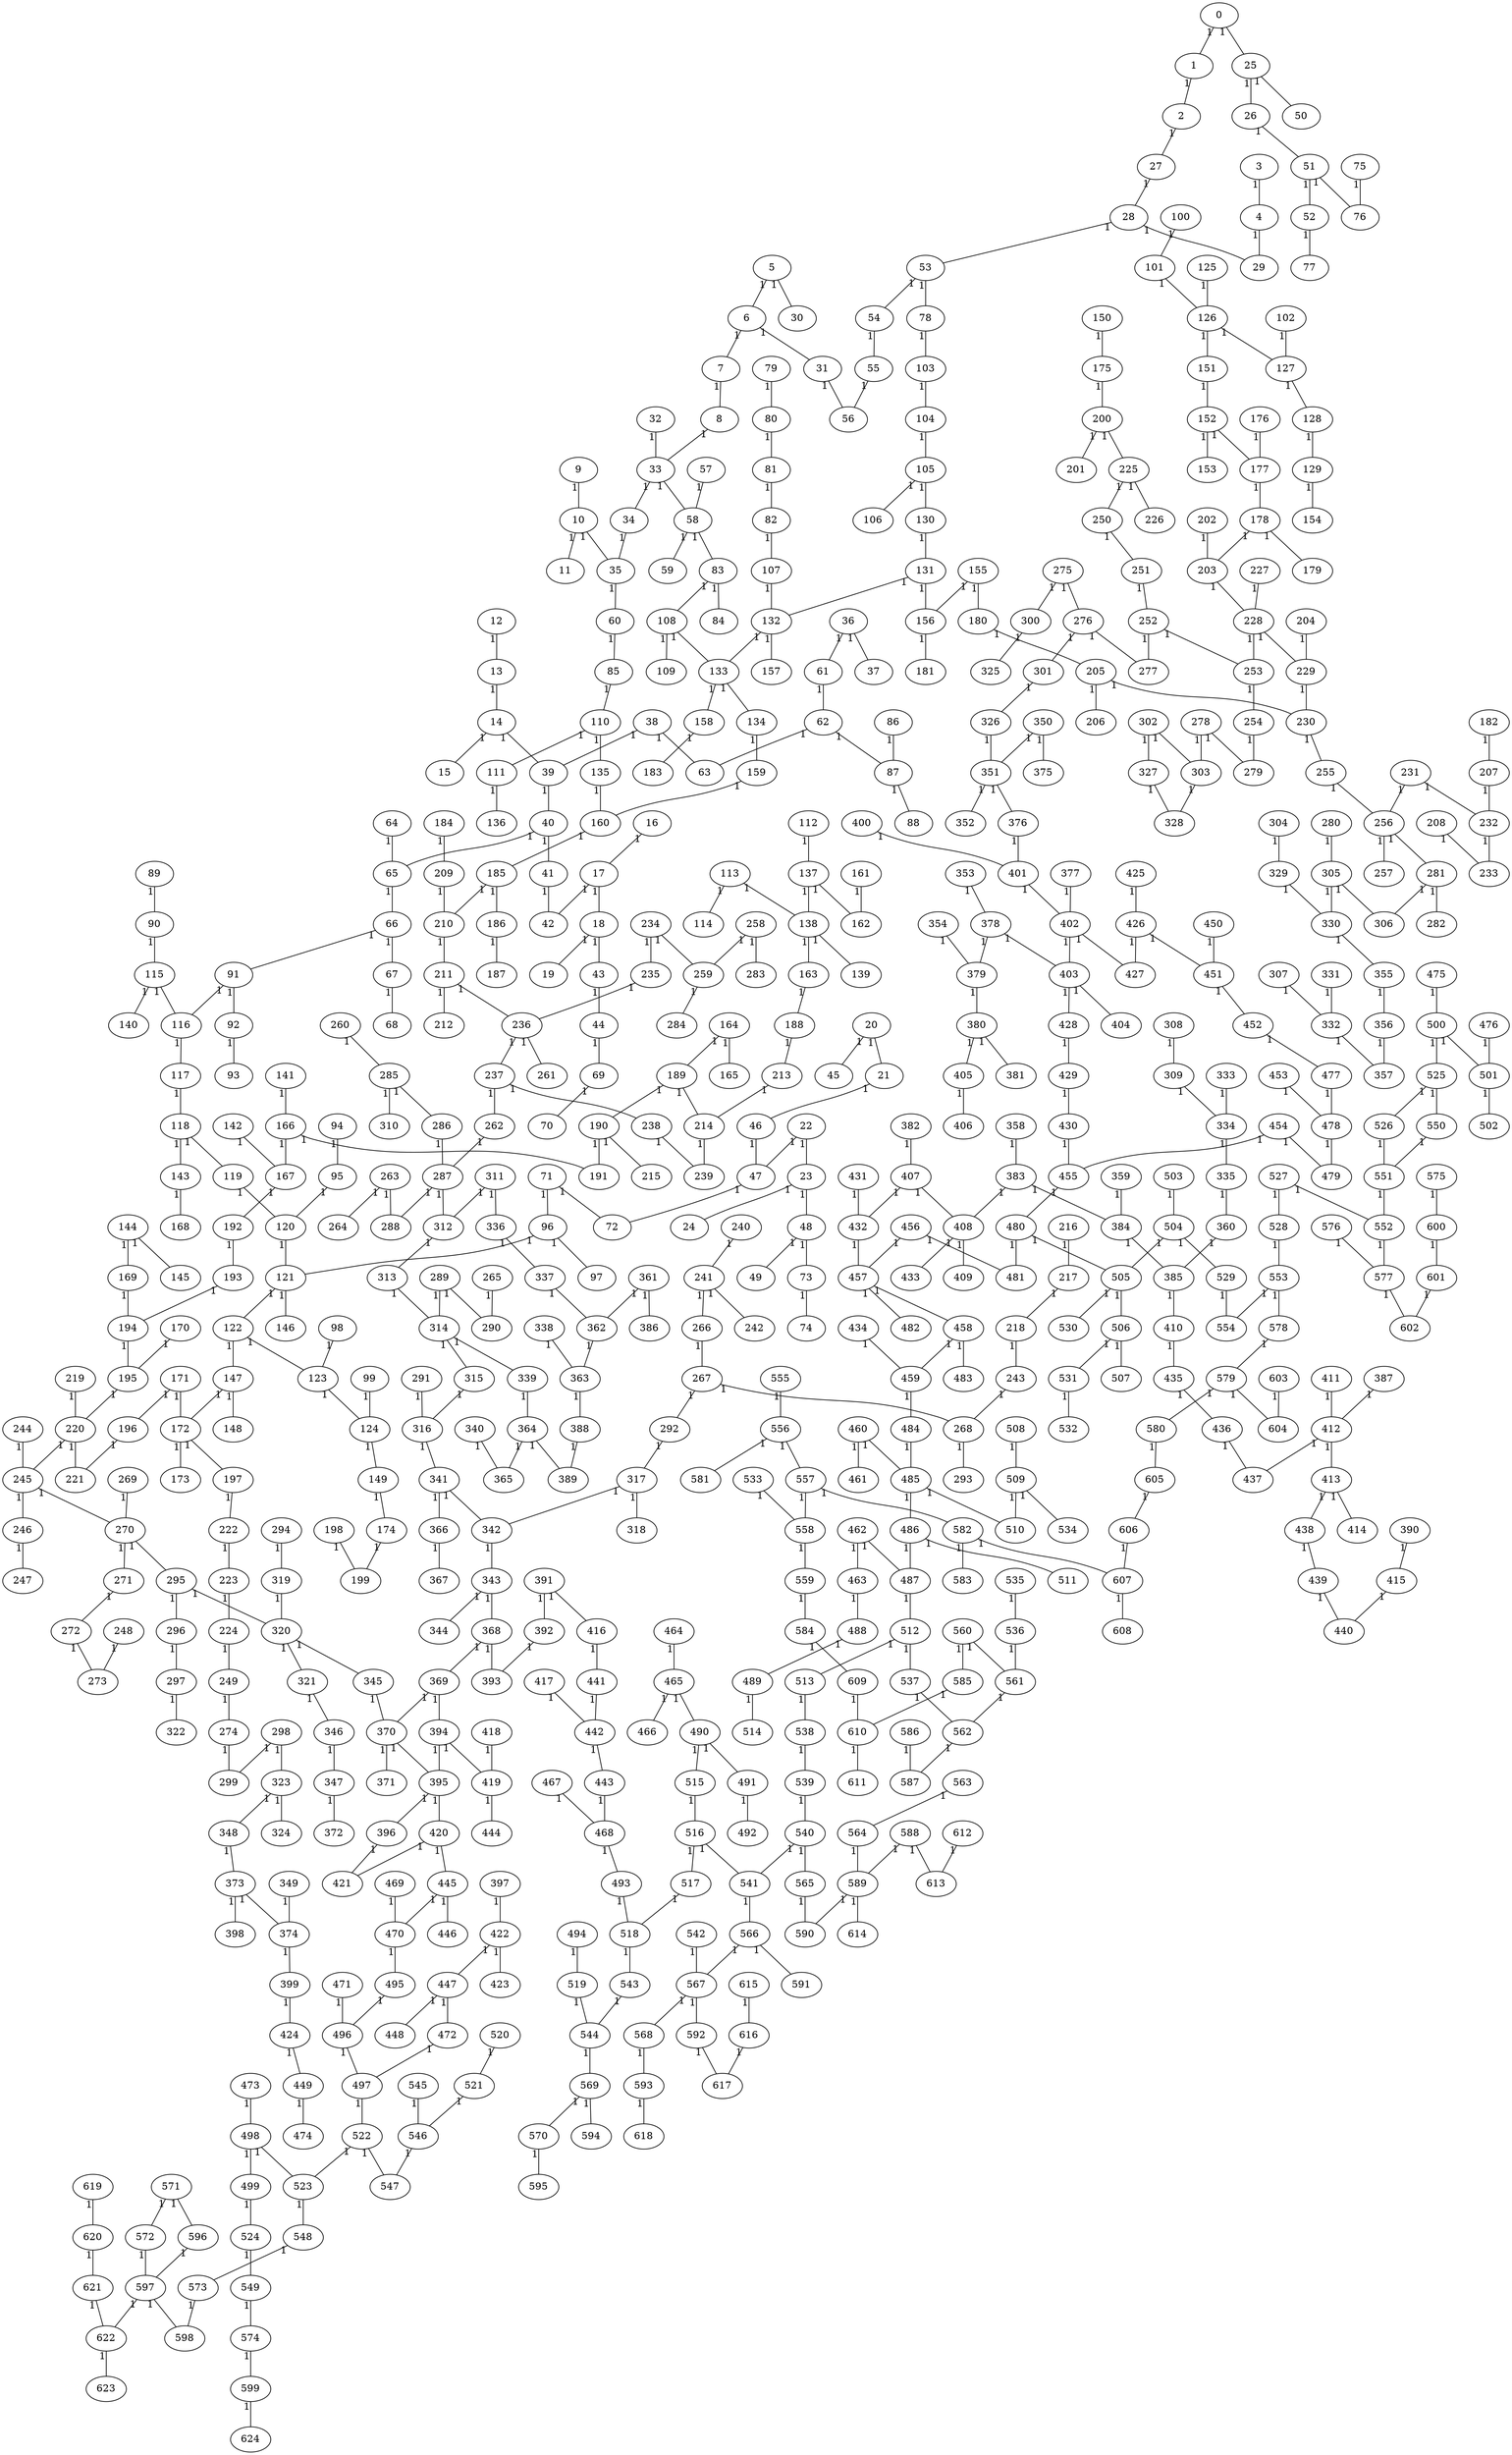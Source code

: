 graph { 
	0--1 [taillabel = "1"]
	494--519 [taillabel = "1"]
	490--491 [taillabel = "1"]
	521--546 [taillabel = "1"]
	476--501 [taillabel = "1"]
	166--191 [taillabel = "1"]
	506--531 [taillabel = "1"]
	509--534 [taillabel = "1"]
	52--77 [taillabel = "1"]
	454--479 [taillabel = "1"]
	228--229 [taillabel = "1"]
	129--154 [taillabel = "1"]
	295--296 [taillabel = "1"]
	44--69 [taillabel = "1"]
	484--485 [taillabel = "1"]
	515--516 [taillabel = "1"]
	486--487 [taillabel = "1"]
	40--41 [taillabel = "1"]
	171--196 [taillabel = "1"]
	150--175 [taillabel = "1"]
	368--369 [taillabel = "1"]
	263--288 [taillabel = "1"]
	43--44 [taillabel = "1"]
	524--549 [taillabel = "1"]
	231--256 [taillabel = "1"]
	361--362 [taillabel = "1"]
	619--620 [taillabel = "1"]
	6--31 [taillabel = "1"]
	593--618 [taillabel = "1"]
	452--477 [taillabel = "1"]
	416--441 [taillabel = "1"]
	274--299 [taillabel = "1"]
	111--136 [taillabel = "1"]
	374--399 [taillabel = "1"]
	453--478 [taillabel = "1"]
	486--511 [taillabel = "1"]
	378--403 [taillabel = "1"]
	101--126 [taillabel = "1"]
	211--212 [taillabel = "1"]
	441--442 [taillabel = "1"]
	616--617 [taillabel = "1"]
	545--546 [taillabel = "1"]
	345--370 [taillabel = "1"]
	340--365 [taillabel = "1"]
	243--268 [taillabel = "1"]
	208--233 [taillabel = "1"]
	214--239 [taillabel = "1"]
	539--540 [taillabel = "1"]
	465--490 [taillabel = "1"]
	314--315 [taillabel = "1"]
	209--210 [taillabel = "1"]
	467--468 [taillabel = "1"]
	582--583 [taillabel = "1"]
	251--252 [taillabel = "1"]
	46--47 [taillabel = "1"]
	149--174 [taillabel = "1"]
	28--53 [taillabel = "1"]
	228--253 [taillabel = "1"]
	270--271 [taillabel = "1"]
	462--487 [taillabel = "1"]
	230--255 [taillabel = "1"]
	105--130 [taillabel = "1"]
	25--50 [taillabel = "1"]
	83--84 [taillabel = "1"]
	373--374 [taillabel = "1"]
	562--587 [taillabel = "1"]
	17--42 [taillabel = "1"]
	39--40 [taillabel = "1"]
	75--76 [taillabel = "1"]
	504--529 [taillabel = "1"]
	229--230 [taillabel = "1"]
	119--120 [taillabel = "1"]
	164--189 [taillabel = "1"]
	527--552 [taillabel = "1"]
	202--203 [taillabel = "1"]
	493--518 [taillabel = "1"]
	586--587 [taillabel = "1"]
	400--401 [taillabel = "1"]
	122--147 [taillabel = "1"]
	80--81 [taillabel = "1"]
	451--452 [taillabel = "1"]
	18--43 [taillabel = "1"]
	91--92 [taillabel = "1"]
	127--128 [taillabel = "1"]
	370--371 [taillabel = "1"]
	402--427 [taillabel = "1"]
	411--412 [taillabel = "1"]
	128--129 [taillabel = "1"]
	236--237 [taillabel = "1"]
	460--461 [taillabel = "1"]
	130--131 [taillabel = "1"]
	253--254 [taillabel = "1"]
	23--48 [taillabel = "1"]
	319--320 [taillabel = "1"]
	281--282 [taillabel = "1"]
	41--42 [taillabel = "1"]
	403--404 [taillabel = "1"]
	235--236 [taillabel = "1"]
	108--133 [taillabel = "1"]
	585--610 [taillabel = "1"]
	615--616 [taillabel = "1"]
	71--96 [taillabel = "1"]
	341--342 [taillabel = "1"]
	341--366 [taillabel = "1"]
	125--126 [taillabel = "1"]
	338--363 [taillabel = "1"]
	459--484 [taillabel = "1"]
	285--310 [taillabel = "1"]
	478--479 [taillabel = "1"]
	137--162 [taillabel = "1"]
	326--351 [taillabel = "1"]
	96--97 [taillabel = "1"]
	558--559 [taillabel = "1"]
	61--62 [taillabel = "1"]
	250--251 [taillabel = "1"]
	528--553 [taillabel = "1"]
	379--380 [taillabel = "1"]
	489--514 [taillabel = "1"]
	131--156 [taillabel = "1"]
	603--604 [taillabel = "1"]
	356--357 [taillabel = "1"]
	280--305 [taillabel = "1"]
	188--213 [taillabel = "1"]
	495--496 [taillabel = "1"]
	36--37 [taillabel = "1"]
	361--386 [taillabel = "1"]
	286--287 [taillabel = "1"]
	33--34 [taillabel = "1"]
	64--65 [taillabel = "1"]
	412--437 [taillabel = "1"]
	513--538 [taillabel = "1"]
	5--6 [taillabel = "1"]
	65--66 [taillabel = "1"]
	470--495 [taillabel = "1"]
	516--517 [taillabel = "1"]
	473--498 [taillabel = "1"]
	296--297 [taillabel = "1"]
	237--262 [taillabel = "1"]
	51--52 [taillabel = "1"]
	589--590 [taillabel = "1"]
	238--239 [taillabel = "1"]
	231--232 [taillabel = "1"]
	99--124 [taillabel = "1"]
	47--72 [taillabel = "1"]
	378--379 [taillabel = "1"]
	121--146 [taillabel = "1"]
	410--435 [taillabel = "1"]
	380--405 [taillabel = "1"]
	275--276 [taillabel = "1"]
	10--11 [taillabel = "1"]
	397--422 [taillabel = "1"]
	413--438 [taillabel = "1"]
	538--539 [taillabel = "1"]
	190--215 [taillabel = "1"]
	431--432 [taillabel = "1"]
	463--488 [taillabel = "1"]
	408--433 [taillabel = "1"]
	384--385 [taillabel = "1"]
	579--604 [taillabel = "1"]
	487--512 [taillabel = "1"]
	225--250 [taillabel = "1"]
	82--107 [taillabel = "1"]
	291--316 [taillabel = "1"]
	287--288 [taillabel = "1"]
	259--284 [taillabel = "1"]
	336--337 [taillabel = "1"]
	425--426 [taillabel = "1"]
	358--383 [taillabel = "1"]
	137--138 [taillabel = "1"]
	160--185 [taillabel = "1"]
	533--558 [taillabel = "1"]
	567--568 [taillabel = "1"]
	387--412 [taillabel = "1"]
	237--238 [taillabel = "1"]
	185--210 [taillabel = "1"]
	177--178 [taillabel = "1"]
	314--339 [taillabel = "1"]
	83--108 [taillabel = "1"]
	460--485 [taillabel = "1"]
	376--401 [taillabel = "1"]
	456--457 [taillabel = "1"]
	522--523 [taillabel = "1"]
	240--241 [taillabel = "1"]
	131--132 [taillabel = "1"]
	549--574 [taillabel = "1"]
	69--70 [taillabel = "1"]
	234--235 [taillabel = "1"]
	529--554 [taillabel = "1"]
	27--28 [taillabel = "1"]
	96--121 [taillabel = "1"]
	289--290 [taillabel = "1"]
	203--228 [taillabel = "1"]
	308--309 [taillabel = "1"]
	569--594 [taillabel = "1"]
	91--116 [taillabel = "1"]
	98--123 [taillabel = "1"]
	159--160 [taillabel = "1"]
	506--507 [taillabel = "1"]
	113--114 [taillabel = "1"]
	424--449 [taillabel = "1"]
	289--314 [taillabel = "1"]
	343--344 [taillabel = "1"]
	147--148 [taillabel = "1"]
	363--388 [taillabel = "1"]
	312--313 [taillabel = "1"]
	576--577 [taillabel = "1"]
	227--228 [taillabel = "1"]
	13--14 [taillabel = "1"]
	200--201 [taillabel = "1"]
	294--319 [taillabel = "1"]
	561--562 [taillabel = "1"]
	504--505 [taillabel = "1"]
	405--406 [taillabel = "1"]
	246--247 [taillabel = "1"]
	122--123 [taillabel = "1"]
	14--15 [taillabel = "1"]
	368--393 [taillabel = "1"]
	123--124 [taillabel = "1"]
	605--606 [taillabel = "1"]
	520--521 [taillabel = "1"]
	196--221 [taillabel = "1"]
	526--551 [taillabel = "1"]
	366--367 [taillabel = "1"]
	480--481 [taillabel = "1"]
	66--91 [taillabel = "1"]
	22--47 [taillabel = "1"]
	458--483 [taillabel = "1"]
	388--389 [taillabel = "1"]
	485--510 [taillabel = "1"]
	211--236 [taillabel = "1"]
	443--468 [taillabel = "1"]
	359--384 [taillabel = "1"]
	51--76 [taillabel = "1"]
	445--470 [taillabel = "1"]
	204--229 [taillabel = "1"]
	117--118 [taillabel = "1"]
	422--447 [taillabel = "1"]
	225--226 [taillabel = "1"]
	500--501 [taillabel = "1"]
	132--157 [taillabel = "1"]
	18--19 [taillabel = "1"]
	85--110 [taillabel = "1"]
	0--25 [taillabel = "1"]
	21--46 [taillabel = "1"]
	178--203 [taillabel = "1"]
	23--24 [taillabel = "1"]
	195--220 [taillabel = "1"]
	315--316 [taillabel = "1"]
	169--194 [taillabel = "1"]
	118--143 [taillabel = "1"]
	2--27 [taillabel = "1"]
	380--381 [taillabel = "1"]
	439--440 [taillabel = "1"]
	268--293 [taillabel = "1"]
	87--88 [taillabel = "1"]
	522--547 [taillabel = "1"]
	311--336 [taillabel = "1"]
	266--267 [taillabel = "1"]
	508--509 [taillabel = "1"]
	267--292 [taillabel = "1"]
	557--582 [taillabel = "1"]
	71--72 [taillabel = "1"]
	60--85 [taillabel = "1"]
	438--439 [taillabel = "1"]
	512--537 [taillabel = "1"]
	115--140 [taillabel = "1"]
	252--253 [taillabel = "1"]
	420--445 [taillabel = "1"]
	557--558 [taillabel = "1"]
	597--598 [taillabel = "1"]
	563--564 [taillabel = "1"]
	432--457 [taillabel = "1"]
	256--257 [taillabel = "1"]
	256--281 [taillabel = "1"]
	222--223 [taillabel = "1"]
	343--368 [taillabel = "1"]
	172--173 [taillabel = "1"]
	323--324 [taillabel = "1"]
	512--513 [taillabel = "1"]
	185--186 [taillabel = "1"]
	126--151 [taillabel = "1"]
	152--177 [taillabel = "1"]
	498--523 [taillabel = "1"]
	285--286 [taillabel = "1"]
	419--444 [taillabel = "1"]
	408--409 [taillabel = "1"]
	133--134 [taillabel = "1"]
	241--266 [taillabel = "1"]
	218--243 [taillabel = "1"]
	309--334 [taillabel = "1"]
	121--122 [taillabel = "1"]
	564--589 [taillabel = "1"]
	385--410 [taillabel = "1"]
	22--23 [taillabel = "1"]
	62--87 [taillabel = "1"]
	320--321 [taillabel = "1"]
	383--384 [taillabel = "1"]
	527--528 [taillabel = "1"]
	560--585 [taillabel = "1"]
	321--346 [taillabel = "1"]
	189--190 [taillabel = "1"]
	607--608 [taillabel = "1"]
	116--117 [taillabel = "1"]
	223--224 [taillabel = "1"]
	622--623 [taillabel = "1"]
	370--395 [taillabel = "1"]
	270--295 [taillabel = "1"]
	417--442 [taillabel = "1"]
	567--592 [taillabel = "1"]
	412--413 [taillabel = "1"]
	517--518 [taillabel = "1"]
	182--207 [taillabel = "1"]
	317--318 [taillabel = "1"]
	302--303 [taillabel = "1"]
	430--455 [taillabel = "1"]
	449--474 [taillabel = "1"]
	170--195 [taillabel = "1"]
	621--622 [taillabel = "1"]
	337--362 [taillabel = "1"]
	258--259 [taillabel = "1"]
	320--345 [taillabel = "1"]
	560--561 [taillabel = "1"]
	540--541 [taillabel = "1"]
	295--320 [taillabel = "1"]
	316--341 [taillabel = "1"]
	458--459 [taillabel = "1"]
	193--194 [taillabel = "1"]
	450--451 [taillabel = "1"]
	138--163 [taillabel = "1"]
	144--145 [taillabel = "1"]
	54--55 [taillabel = "1"]
	155--156 [taillabel = "1"]
	454--455 [taillabel = "1"]
	232--233 [taillabel = "1"]
	205--230 [taillabel = "1"]
	147--172 [taillabel = "1"]
	115--116 [taillabel = "1"]
	194--195 [taillabel = "1"]
	249--274 [taillabel = "1"]
	133--158 [taillabel = "1"]
	599--624 [taillabel = "1"]
	118--119 [taillabel = "1"]
	505--530 [taillabel = "1"]
	200--225 [taillabel = "1"]
	572--597 [taillabel = "1"]
	28--29 [taillabel = "1"]
	442--443 [taillabel = "1"]
	541--566 [taillabel = "1"]
	571--572 [taillabel = "1"]
	92--93 [taillabel = "1"]
	434--459 [taillabel = "1"]
	305--330 [taillabel = "1"]
	186--187 [taillabel = "1"]
	350--351 [taillabel = "1"]
	258--283 [taillabel = "1"]
	302--327 [taillabel = "1"]
	248--273 [taillabel = "1"]
	588--589 [taillabel = "1"]
	110--135 [taillabel = "1"]
	120--121 [taillabel = "1"]
	62--63 [taillabel = "1"]
	210--211 [taillabel = "1"]
	107--132 [taillabel = "1"]
	571--596 [taillabel = "1"]
	525--526 [taillabel = "1"]
	327--328 [taillabel = "1"]
	36--61 [taillabel = "1"]
	48--73 [taillabel = "1"]
	180--205 [taillabel = "1"]
	364--389 [taillabel = "1"]
	399--424 [taillabel = "1"]
	429--430 [taillabel = "1"]
	14--39 [taillabel = "1"]
	236--261 [taillabel = "1"]
	67--68 [taillabel = "1"]
	152--153 [taillabel = "1"]
	548--573 [taillabel = "1"]
	353--378 [taillabel = "1"]
	556--557 [taillabel = "1"]
	403--428 [taillabel = "1"]
	552--577 [taillabel = "1"]
	40--65 [taillabel = "1"]
	275--300 [taillabel = "1"]
	339--364 [taillabel = "1"]
	472--497 [taillabel = "1"]
	73--74 [taillabel = "1"]
	500--525 [taillabel = "1"]
	383--408 [taillabel = "1"]
	38--39 [taillabel = "1"]
	457--458 [taillabel = "1"]
	189--214 [taillabel = "1"]
	245--246 [taillabel = "1"]
	346--347 [taillabel = "1"]
	392--393 [taillabel = "1"]
	7--8 [taillabel = "1"]
	377--402 [taillabel = "1"]
	426--427 [taillabel = "1"]
	158--183 [taillabel = "1"]
	220--245 [taillabel = "1"]
	4--29 [taillabel = "1"]
	94--95 [taillabel = "1"]
	263--264 [taillabel = "1"]
	213--214 [taillabel = "1"]
	26--51 [taillabel = "1"]
	573--598 [taillabel = "1"]
	262--287 [taillabel = "1"]
	582--607 [taillabel = "1"]
	578--579 [taillabel = "1"]
	86--87 [taillabel = "1"]
	245--270 [taillabel = "1"]
	78--103 [taillabel = "1"]
	113--138 [taillabel = "1"]
	197--222 [taillabel = "1"]
	490--515 [taillabel = "1"]
	553--554 [taillabel = "1"]
	100--101 [taillabel = "1"]
	395--420 [taillabel = "1"]
	112--137 [taillabel = "1"]
	540--565 [taillabel = "1"]
	20--45 [taillabel = "1"]
	503--504 [taillabel = "1"]
	496--497 [taillabel = "1"]
	298--323 [taillabel = "1"]
	418--419 [taillabel = "1"]
	134--159 [taillabel = "1"]
	488--489 [taillabel = "1"]
	364--365 [taillabel = "1"]
	265--290 [taillabel = "1"]
	55--56 [taillabel = "1"]
	579--580 [taillabel = "1"]
	391--392 [taillabel = "1"]
	276--301 [taillabel = "1"]
	570--595 [taillabel = "1"]
	172--197 [taillabel = "1"]
	25--26 [taillabel = "1"]
	38--63 [taillabel = "1"]
	456--481 [taillabel = "1"]
	161--162 [taillabel = "1"]
	535--536 [taillabel = "1"]
	523--548 [taillabel = "1"]
	347--372 [taillabel = "1"]
	141--166 [taillabel = "1"]
	278--279 [taillabel = "1"]
	300--325 [taillabel = "1"]
	348--373 [taillabel = "1"]
	369--370 [taillabel = "1"]
	592--617 [taillabel = "1"]
	301--326 [taillabel = "1"]
	89--90 [taillabel = "1"]
	267--268 [taillabel = "1"]
	16--17 [taillabel = "1"]
	499--524 [taillabel = "1"]
	462--463 [taillabel = "1"]
	465--466 [taillabel = "1"]
	447--472 [taillabel = "1"]
	373--398 [taillabel = "1"]
	480--505 [taillabel = "1"]
	553--578 [taillabel = "1"]
	413--414 [taillabel = "1"]
	436--437 [taillabel = "1"]
	178--179 [taillabel = "1"]
	551--552 [taillabel = "1"]
	455--480 [taillabel = "1"]
	555--556 [taillabel = "1"]
	174--199 [taillabel = "1"]
	468--493 [taillabel = "1"]
	297--322 [taillabel = "1"]
	103--104 [taillabel = "1"]
	135--160 [taillabel = "1"]
	390--415 [taillabel = "1"]
	612--613 [taillabel = "1"]
	79--80 [taillabel = "1"]
	81--82 [taillabel = "1"]
	156--181 [taillabel = "1"]
	305--306 [taillabel = "1"]
	57--58 [taillabel = "1"]
	354--379 [taillabel = "1"]
	58--83 [taillabel = "1"]
	17--18 [taillabel = "1"]
	298--299 [taillabel = "1"]
	124--149 [taillabel = "1"]
	104--105 [taillabel = "1"]
	610--611 [taillabel = "1"]
	144--169 [taillabel = "1"]
	176--177 [taillabel = "1"]
	58--59 [taillabel = "1"]
	198--199 [taillabel = "1"]
	349--374 [taillabel = "1"]
	609--610 [taillabel = "1"]
	171--172 [taillabel = "1"]
	546--547 [taillabel = "1"]
	90--115 [taillabel = "1"]
	550--551 [taillabel = "1"]
	287--312 [taillabel = "1"]
	401--402 [taillabel = "1"]
	307--332 [taillabel = "1"]
	33--58 [taillabel = "1"]
	151--152 [taillabel = "1"]
	516--541 [taillabel = "1"]
	491--492 [taillabel = "1"]
	475--500 [taillabel = "1"]
	220--221 [taillabel = "1"]
	95--120 [taillabel = "1"]
	53--54 [taillabel = "1"]
	102--127 [taillabel = "1"]
	255--256 [taillabel = "1"]
	568--593 [taillabel = "1"]
	126--127 [taillabel = "1"]
	426--451 [taillabel = "1"]
	269--270 [taillabel = "1"]
	317--342 [taillabel = "1"]
	447--448 [taillabel = "1"]
	471--496 [taillabel = "1"]
	48--49 [taillabel = "1"]
	8--33 [taillabel = "1"]
	402--403 [taillabel = "1"]
	244--245 [taillabel = "1"]
	132--133 [taillabel = "1"]
	53--78 [taillabel = "1"]
	10--35 [taillabel = "1"]
	565--590 [taillabel = "1"]
	311--312 [taillabel = "1"]
	351--376 [taillabel = "1"]
	505--506 [taillabel = "1"]
	362--363 [taillabel = "1"]
	415--440 [taillabel = "1"]
	224--249 [taillabel = "1"]
	420--421 [taillabel = "1"]
	163--188 [taillabel = "1"]
	260--285 [taillabel = "1"]
	569--570 [taillabel = "1"]
	501--502 [taillabel = "1"]
	1--2 [taillabel = "1"]
	276--277 [taillabel = "1"]
	5--30 [taillabel = "1"]
	252--277 [taillabel = "1"]
	543--544 [taillabel = "1"]
	254--279 [taillabel = "1"]
	435--436 [taillabel = "1"]
	407--432 [taillabel = "1"]
	278--303 [taillabel = "1"]
	407--408 [taillabel = "1"]
	329--330 [taillabel = "1"]
	105--106 [taillabel = "1"]
	518--543 [taillabel = "1"]
	304--329 [taillabel = "1"]
	497--522 [taillabel = "1"]
	519--544 [taillabel = "1"]
	360--385 [taillabel = "1"]
	234--259 [taillabel = "1"]
	559--584 [taillabel = "1"]
	108--109 [taillabel = "1"]
	155--180 [taillabel = "1"]
	536--561 [taillabel = "1"]
	556--581 [taillabel = "1"]
	219--220 [taillabel = "1"]
	272--273 [taillabel = "1"]
	334--335 [taillabel = "1"]
	330--355 [taillabel = "1"]
	606--607 [taillabel = "1"]
	588--613 [taillabel = "1"]
	110--111 [taillabel = "1"]
	143--168 [taillabel = "1"]
	531--532 [taillabel = "1"]
	335--360 [taillabel = "1"]
	164--165 [taillabel = "1"]
	394--395 [taillabel = "1"]
	355--356 [taillabel = "1"]
	323--348 [taillabel = "1"]
	577--602 [taillabel = "1"]
	342--343 [taillabel = "1"]
	12--13 [taillabel = "1"]
	544--569 [taillabel = "1"]
	35--60 [taillabel = "1"]
	498--499 [taillabel = "1"]
	477--478 [taillabel = "1"]
	445--446 [taillabel = "1"]
	205--206 [taillabel = "1"]
	207--232 [taillabel = "1"]
	271--272 [taillabel = "1"]
	457--482 [taillabel = "1"]
	142--167 [taillabel = "1"]
	138--139 [taillabel = "1"]
	525--550 [taillabel = "1"]
	20--21 [taillabel = "1"]
	464--465 [taillabel = "1"]
	332--357 [taillabel = "1"]
	584--609 [taillabel = "1"]
	391--416 [taillabel = "1"]
	292--317 [taillabel = "1"]
	32--33 [taillabel = "1"]
	620--621 [taillabel = "1"]
	217--218 [taillabel = "1"]
	241--242 [taillabel = "1"]
	281--306 [taillabel = "1"]
	509--510 [taillabel = "1"]
	175--200 [taillabel = "1"]
	597--622 [taillabel = "1"]
	542--567 [taillabel = "1"]
	351--352 [taillabel = "1"]
	537--562 [taillabel = "1"]
	6--7 [taillabel = "1"]
	382--407 [taillabel = "1"]
	190--191 [taillabel = "1"]
	566--567 [taillabel = "1"]
	216--217 [taillabel = "1"]
	333--334 [taillabel = "1"]
	31--56 [taillabel = "1"]
	394--419 [taillabel = "1"]
	303--328 [taillabel = "1"]
	575--600 [taillabel = "1"]
	600--601 [taillabel = "1"]
	166--167 [taillabel = "1"]
	422--423 [taillabel = "1"]
	574--599 [taillabel = "1"]
	66--67 [taillabel = "1"]
	469--470 [taillabel = "1"]
	192--193 [taillabel = "1"]
	601--602 [taillabel = "1"]
	428--429 [taillabel = "1"]
	596--597 [taillabel = "1"]
	331--332 [taillabel = "1"]
	350--375 [taillabel = "1"]
	184--209 [taillabel = "1"]
	3--4 [taillabel = "1"]
	313--314 [taillabel = "1"]
	566--591 [taillabel = "1"]
	34--35 [taillabel = "1"]
	396--421 [taillabel = "1"]
	589--614 [taillabel = "1"]
	485--486 [taillabel = "1"]
	167--192 [taillabel = "1"]
	9--10 [taillabel = "1"]
	395--396 [taillabel = "1"]
	369--394 [taillabel = "1"]
	580--605 [taillabel = "1"]
	0
	1
	2
	3
	4
	5
	6
	7
	8
	9
	10
	11
	12
	13
	14
	15
	16
	17
	18
	19
	20
	21
	22
	23
	24
	25
	26
	27
	28
	29
	30
	31
	32
	33
	34
	35
	36
	37
	38
	39
	40
	41
	42
	43
	44
	45
	46
	47
	48
	49
	50
	51
	52
	53
	54
	55
	56
	57
	58
	59
	60
	61
	62
	63
	64
	65
	66
	67
	68
	69
	70
	71
	72
	73
	74
	75
	76
	77
	78
	79
	80
	81
	82
	83
	84
	85
	86
	87
	88
	89
	90
	91
	92
	93
	94
	95
	96
	97
	98
	99
	100
	101
	102
	103
	104
	105
	106
	107
	108
	109
	110
	111
	112
	113
	114
	115
	116
	117
	118
	119
	120
	121
	122
	123
	124
	125
	126
	127
	128
	129
	130
	131
	132
	133
	134
	135
	136
	137
	138
	139
	140
	141
	142
	143
	144
	145
	146
	147
	148
	149
	150
	151
	152
	153
	154
	155
	156
	157
	158
	159
	160
	161
	162
	163
	164
	165
	166
	167
	168
	169
	170
	171
	172
	173
	174
	175
	176
	177
	178
	179
	180
	181
	182
	183
	184
	185
	186
	187
	188
	189
	190
	191
	192
	193
	194
	195
	196
	197
	198
	199
	200
	201
	202
	203
	204
	205
	206
	207
	208
	209
	210
	211
	212
	213
	214
	215
	216
	217
	218
	219
	220
	221
	222
	223
	224
	225
	226
	227
	228
	229
	230
	231
	232
	233
	234
	235
	236
	237
	238
	239
	240
	241
	242
	243
	244
	245
	246
	247
	248
	249
	250
	251
	252
	253
	254
	255
	256
	257
	258
	259
	260
	261
	262
	263
	264
	265
	266
	267
	268
	269
	270
	271
	272
	273
	274
	275
	276
	277
	278
	279
	280
	281
	282
	283
	284
	285
	286
	287
	288
	289
	290
	291
	292
	293
	294
	295
	296
	297
	298
	299
	300
	301
	302
	303
	304
	305
	306
	307
	308
	309
	310
	311
	312
	313
	314
	315
	316
	317
	318
	319
	320
	321
	322
	323
	324
	325
	326
	327
	328
	329
	330
	331
	332
	333
	334
	335
	336
	337
	338
	339
	340
	341
	342
	343
	344
	345
	346
	347
	348
	349
	350
	351
	352
	353
	354
	355
	356
	357
	358
	359
	360
	361
	362
	363
	364
	365
	366
	367
	368
	369
	370
	371
	372
	373
	374
	375
	376
	377
	378
	379
	380
	381
	382
	383
	384
	385
	386
	387
	388
	389
	390
	391
	392
	393
	394
	395
	396
	397
	398
	399
	400
	401
	402
	403
	404
	405
	406
	407
	408
	409
	410
	411
	412
	413
	414
	415
	416
	417
	418
	419
	420
	421
	422
	423
	424
	425
	426
	427
	428
	429
	430
	431
	432
	433
	434
	435
	436
	437
	438
	439
	440
	441
	442
	443
	444
	445
	446
	447
	448
	449
	450
	451
	452
	453
	454
	455
	456
	457
	458
	459
	460
	461
	462
	463
	464
	465
	466
	467
	468
	469
	470
	471
	472
	473
	474
	475
	476
	477
	478
	479
	480
	481
	482
	483
	484
	485
	486
	487
	488
	489
	490
	491
	492
	493
	494
	495
	496
	497
	498
	499
	500
	501
	502
	503
	504
	505
	506
	507
	508
	509
	510
	511
	512
	513
	514
	515
	516
	517
	518
	519
	520
	521
	522
	523
	524
	525
	526
	527
	528
	529
	530
	531
	532
	533
	534
	535
	536
	537
	538
	539
	540
	541
	542
	543
	544
	545
	546
	547
	548
	549
	550
	551
	552
	553
	554
	555
	556
	557
	558
	559
	560
	561
	562
	563
	564
	565
	566
	567
	568
	569
	570
	571
	572
	573
	574
	575
	576
	577
	578
	579
	580
	581
	582
	583
	584
	585
	586
	587
	588
	589
	590
	591
	592
	593
	594
	595
	596
	597
	598
	599
	600
	601
	602
	603
	604
	605
	606
	607
	608
	609
	610
	611
	612
	613
	614
	615
	616
	617
	618
	619
	620
	621
	622
	623
	624
} 